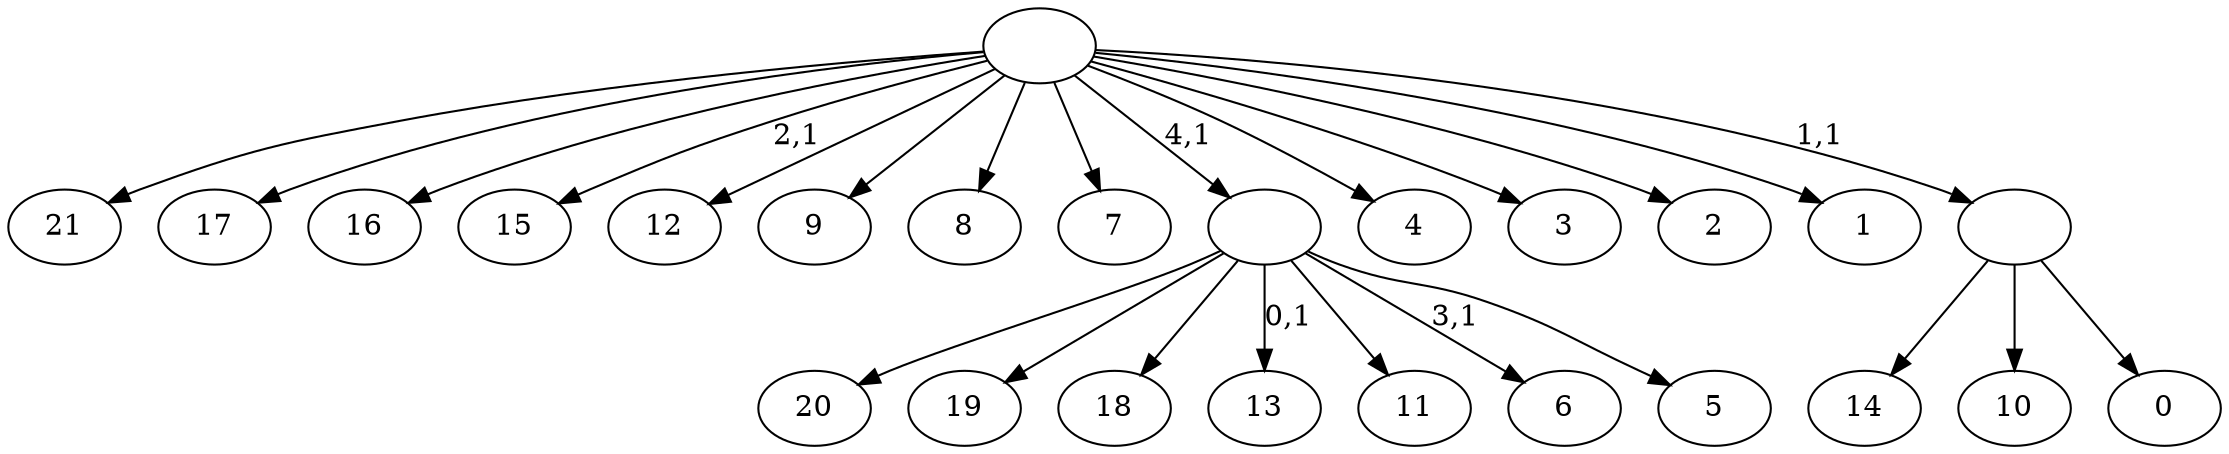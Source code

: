 digraph T {
	27 [label="21"]
	26 [label="20"]
	25 [label="19"]
	24 [label="18"]
	23 [label="17"]
	22 [label="16"]
	21 [label="15"]
	19 [label="14"]
	18 [label="13"]
	16 [label="12"]
	15 [label="11"]
	14 [label="10"]
	13 [label="9"]
	12 [label="8"]
	11 [label="7"]
	10 [label="6"]
	8 [label="5"]
	7 [label=""]
	6 [label="4"]
	5 [label="3"]
	4 [label="2"]
	3 [label="1"]
	2 [label="0"]
	1 [label=""]
	0 [label=""]
	7 -> 10 [label="3,1"]
	7 -> 18 [label="0,1"]
	7 -> 26 [label=""]
	7 -> 25 [label=""]
	7 -> 24 [label=""]
	7 -> 15 [label=""]
	7 -> 8 [label=""]
	1 -> 19 [label=""]
	1 -> 14 [label=""]
	1 -> 2 [label=""]
	0 -> 21 [label="2,1"]
	0 -> 27 [label=""]
	0 -> 23 [label=""]
	0 -> 22 [label=""]
	0 -> 16 [label=""]
	0 -> 13 [label=""]
	0 -> 12 [label=""]
	0 -> 11 [label=""]
	0 -> 7 [label="4,1"]
	0 -> 6 [label=""]
	0 -> 5 [label=""]
	0 -> 4 [label=""]
	0 -> 3 [label=""]
	0 -> 1 [label="1,1"]
}
